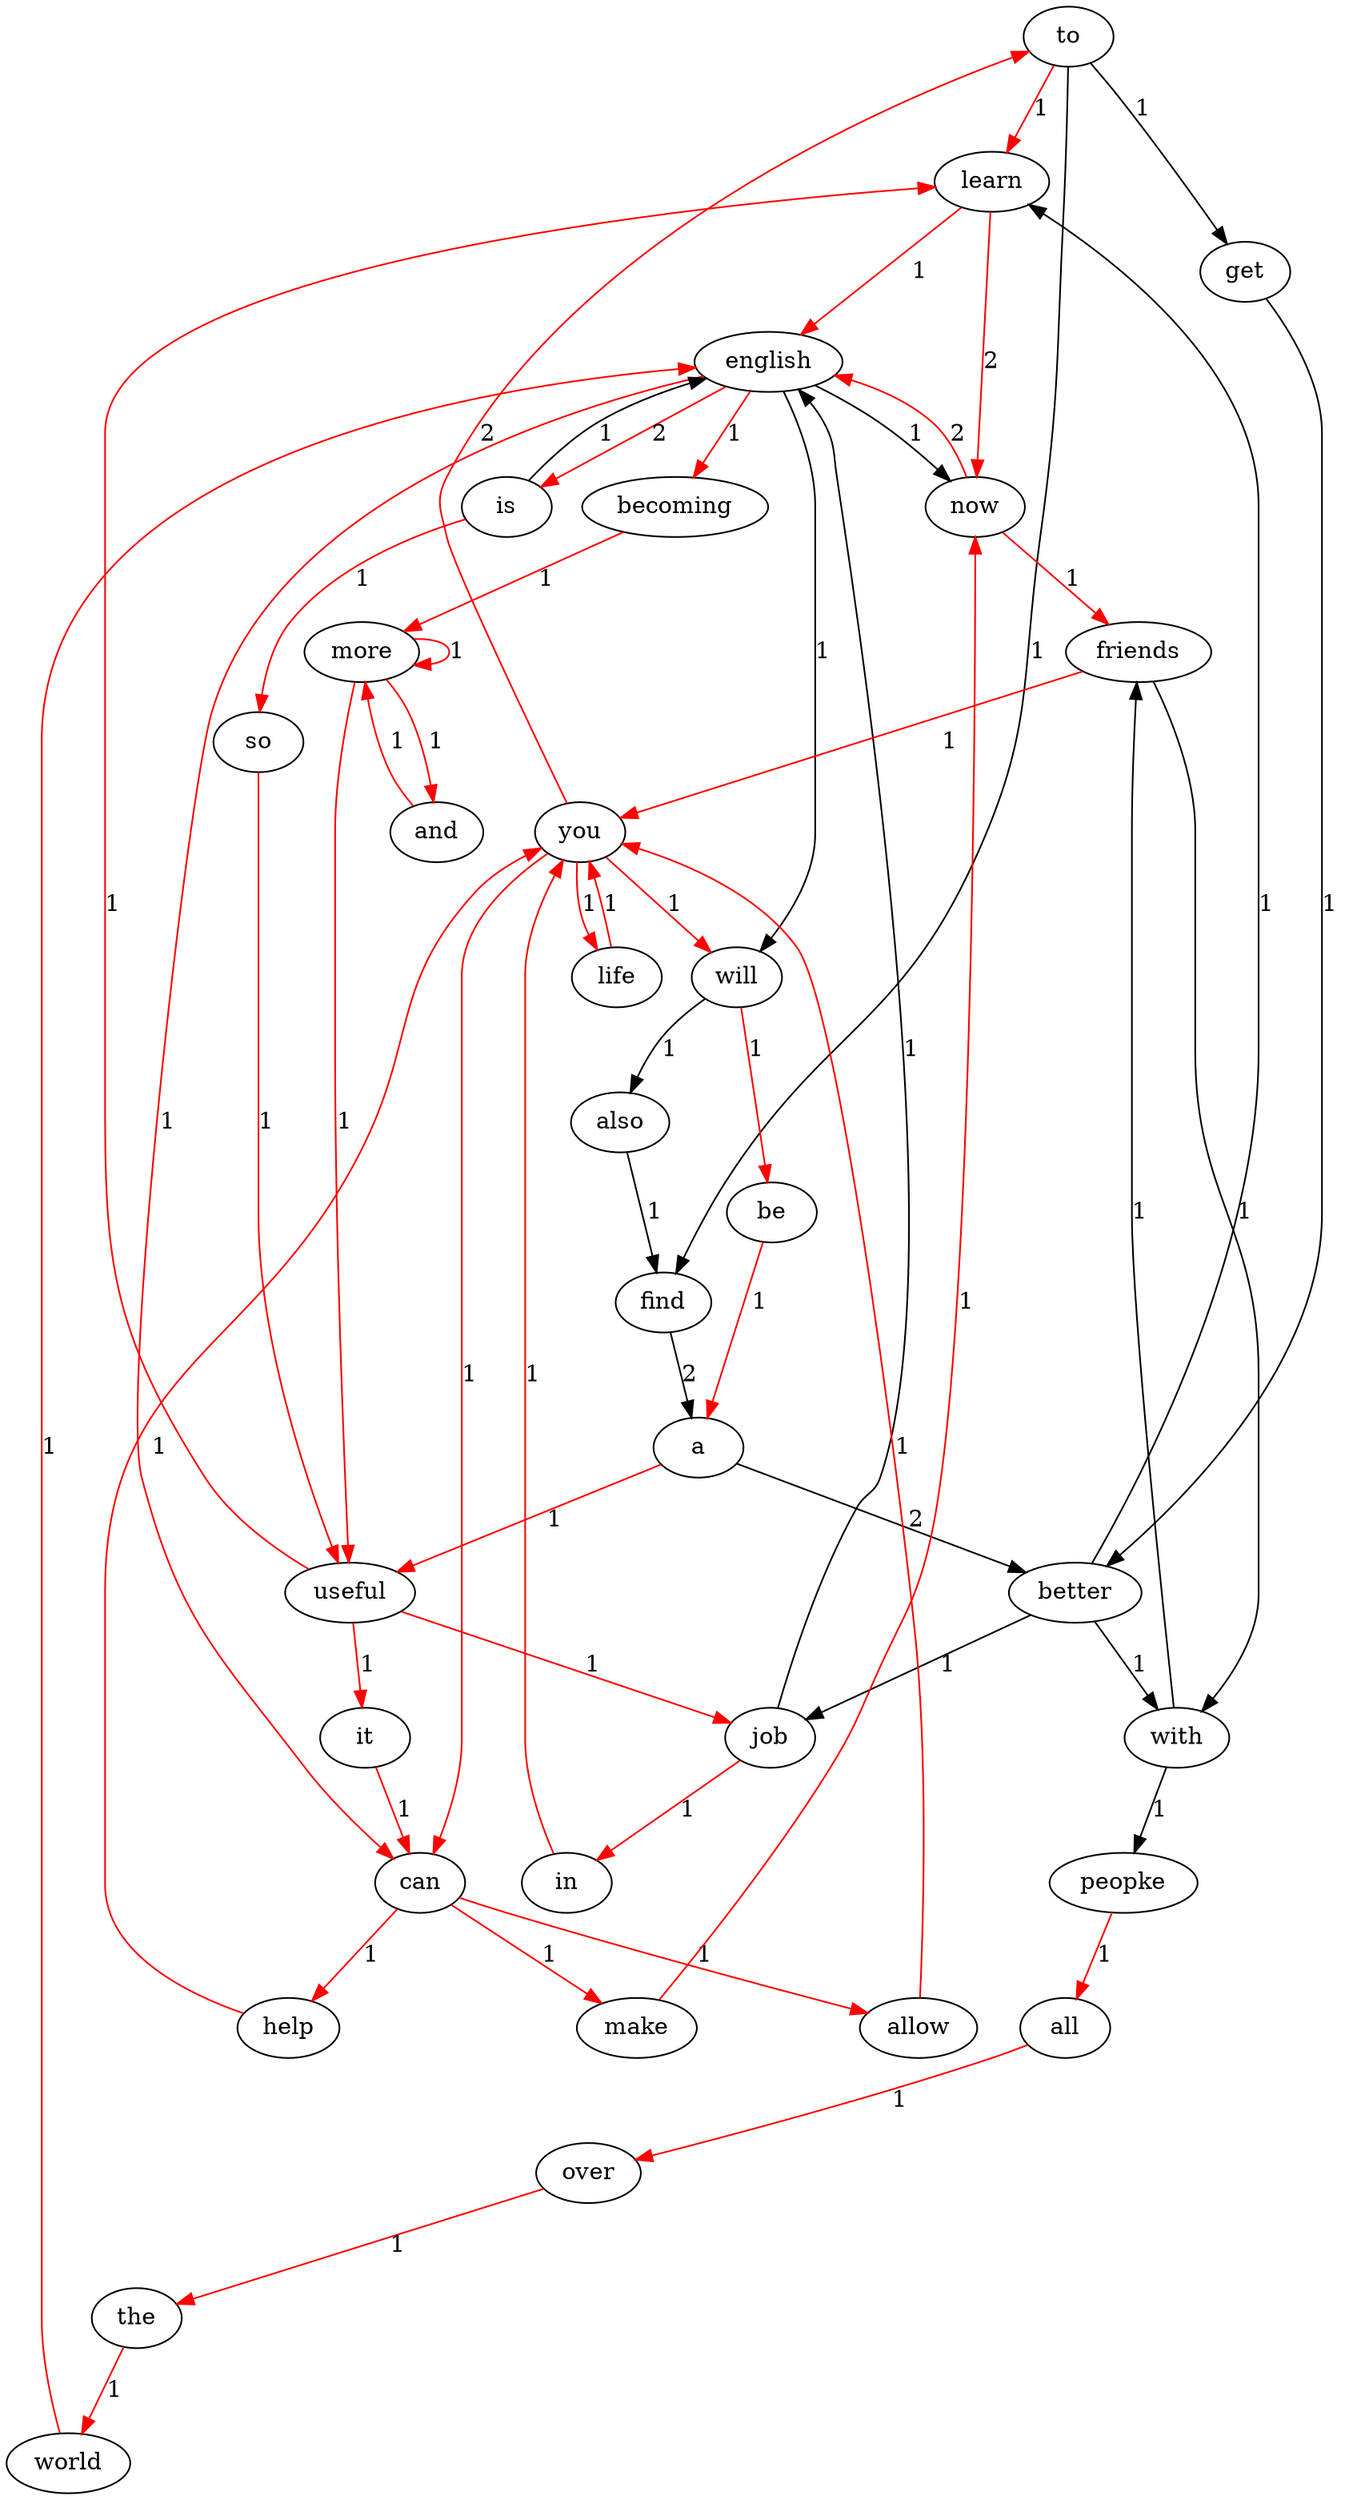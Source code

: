 digraph abc{to;
learn;
english;
now;
is;
becoming;
more;
and;
useful;
it;
can;
help;
you;
find;
a;
better;
job;
allow;
get;
with;
friends;
make;
peopke;
all;
over;
the;
world;
will;
be;
in;
life;
also;
so;
to -> learn [label = "1" , color = "red"];
to -> find [label = "1" ];
to -> get [label = "1" ];
learn -> english [label = "1" , color = "red"];
learn -> now [label = "2" , color = "red"];
english -> now [label = "1" ];
english -> is [label = "2" , color = "red"];
english -> becoming [label = "1" , color = "red"];
english -> can [label = "1" , color = "red"];
english -> will [label = "1" ];
now -> english [label = "2" , color = "red"];
now -> friends [label = "1" , color = "red"];
is -> english [label = "1" ];
is -> so [label = "1" , color = "red"];
becoming -> more [label = "1" , color = "red"];
more -> and [label = "1" , color = "red"];
more -> more [label = "1" , color = "red"];
more -> useful [label = "1" , color = "red"];
and -> more [label = "1" , color = "red"];
useful -> it [label = "1" , color = "red"];
useful -> job [label = "1" , color = "red"];
useful -> learn [label = "1" , color = "red"];
it -> can [label = "1" , color = "red"];
can -> help [label = "1" , color = "red"];
can -> allow [label = "1" , color = "red"];
can -> make [label = "1" , color = "red"];
help -> you [label = "1" , color = "red"];
you -> to [label = "2" , color = "red"];
you -> can [label = "1" , color = "red"];
you -> life [label = "1" , color = "red"];
you -> will [label = "1" , color = "red"];
find -> a [label = "2" ];
a -> better [label = "2" ];
a -> useful [label = "1" , color = "red"];
better -> job [label = "1" ];
better -> with [label = "1" ];
better -> learn [label = "1" ];
job -> english [label = "1" ];
job -> in [label = "1" , color = "red"];
allow -> you [label = "1" , color = "red"];
get -> better [label = "1" ];
with -> friends [label = "1" ];
with -> peopke [label = "1" ];
friends -> you [label = "1" , color = "red"];
friends -> with [label = "1" ];
make -> now [label = "1" , color = "red"];
peopke -> all [label = "1" , color = "red"];
all -> over [label = "1" , color = "red"];
over -> the [label = "1" , color = "red"];
the -> world [label = "1" , color = "red"];
world -> english [label = "1" , color = "red"];
will -> be [label = "1" , color = "red"];
will -> also [label = "1" ];
be -> a [label = "1" , color = "red"];
in -> you [label = "1" , color = "red"];
life -> you [label = "1" , color = "red"];
also -> find [label = "1" ];
so -> useful [label = "1" , color = "red"];
}